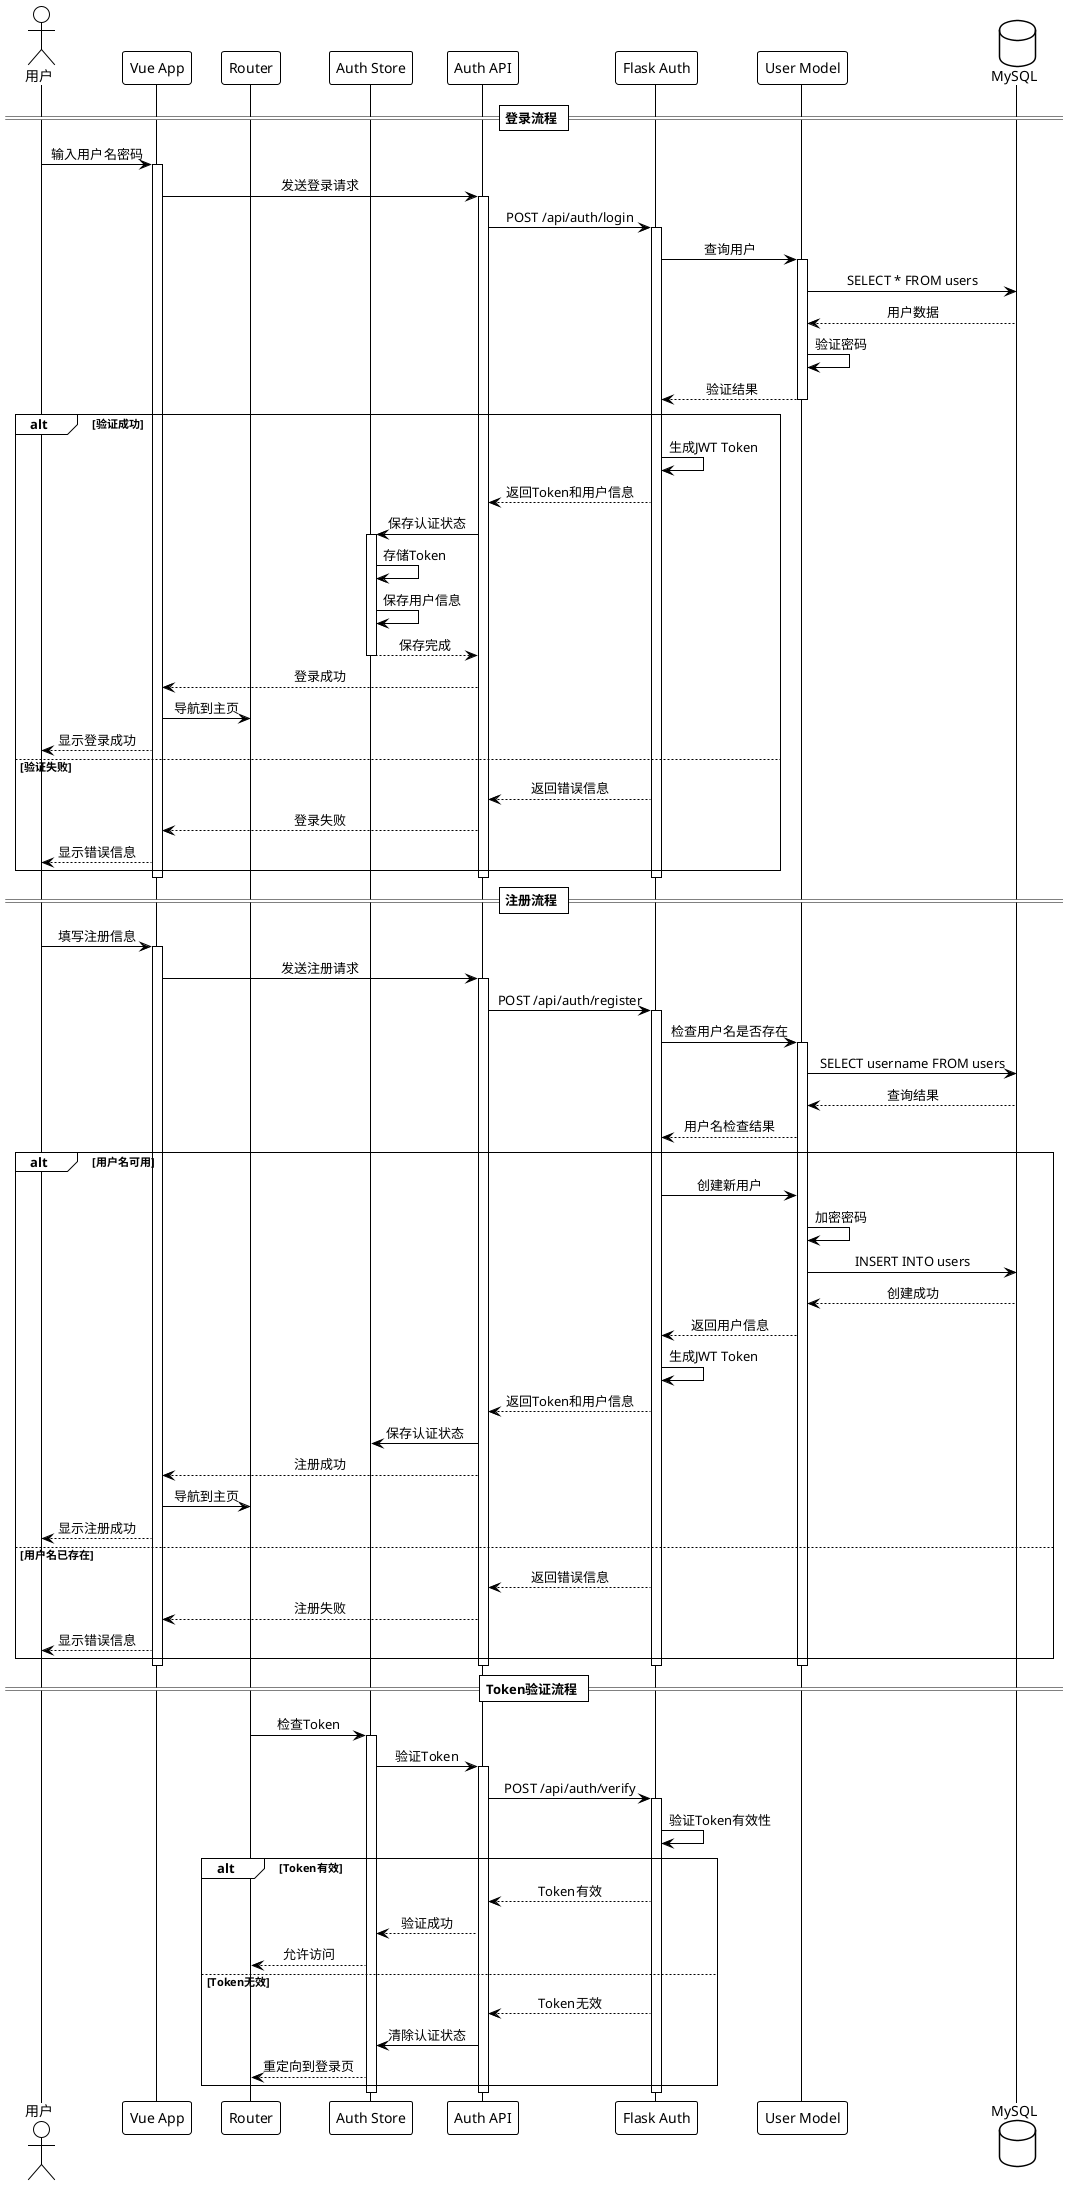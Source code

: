 @startuml 用户认证流程

!theme plain
skinparam backgroundColor white
skinparam sequenceMessageAlign center

actor "用户" as user
participant "Vue App" as app
participant "Router" as router
participant "Auth Store" as auth_store
participant "Auth API" as auth_api
participant "Flask Auth" as auth_server
participant "User Model" as user_model
database "MySQL" as db

== 登录流程 ==
user -> app: 输入用户名密码
activate app
app -> auth_api: 发送登录请求
activate auth_api
auth_api -> auth_server: POST /api/auth/login
activate auth_server
auth_server -> user_model: 查询用户
activate user_model
user_model -> db: SELECT * FROM users
db --> user_model: 用户数据
user_model -> user_model: 验证密码
user_model --> auth_server: 验证结果
deactivate user_model

alt 验证成功
    auth_server -> auth_server: 生成JWT Token
    auth_server --> auth_api: 返回Token和用户信息
    auth_api -> auth_store: 保存认证状态
    activate auth_store
    auth_store -> auth_store: 存储Token
    auth_store -> auth_store: 保存用户信息
    auth_store --> auth_api: 保存完成
    deactivate auth_store
    auth_api --> app: 登录成功
    app -> router: 导航到主页
    app --> user: 显示登录成功
else 验证失败
    auth_server --> auth_api: 返回错误信息
    auth_api --> app: 登录失败
    app --> user: 显示错误信息
end
deactivate auth_server
deactivate auth_api
deactivate app

== 注册流程 ==
user -> app: 填写注册信息
activate app
app -> auth_api: 发送注册请求
activate auth_api
auth_api -> auth_server: POST /api/auth/register
activate auth_server
auth_server -> user_model: 检查用户名是否存在
activate user_model
user_model -> db: SELECT username FROM users
db --> user_model: 查询结果
user_model --> auth_server: 用户名检查结果

alt 用户名可用
    auth_server -> user_model: 创建新用户
    user_model -> user_model: 加密密码
    user_model -> db: INSERT INTO users
    db --> user_model: 创建成功
    user_model --> auth_server: 返回用户信息
    auth_server -> auth_server: 生成JWT Token
    auth_server --> auth_api: 返回Token和用户信息
    auth_api -> auth_store: 保存认证状态
    auth_api --> app: 注册成功
    app -> router: 导航到主页
    app --> user: 显示注册成功
else 用户名已存在
    auth_server --> auth_api: 返回错误信息
    auth_api --> app: 注册失败
    app --> user: 显示错误信息
end
deactivate user_model
deactivate auth_server
deactivate auth_api
deactivate app

== Token验证流程 ==
router -> auth_store: 检查Token
activate auth_store
auth_store -> auth_api: 验证Token
activate auth_api
auth_api -> auth_server: POST /api/auth/verify
activate auth_server
auth_server -> auth_server: 验证Token有效性
alt Token有效
    auth_server --> auth_api: Token有效
    auth_api --> auth_store: 验证成功
    auth_store --> router: 允许访问
else Token无效
    auth_server --> auth_api: Token无效
    auth_api -> auth_store: 清除认证状态
    auth_store --> router: 重定向到登录页
end
deactivate auth_server
deactivate auth_api
deactivate auth_store

@enduml 